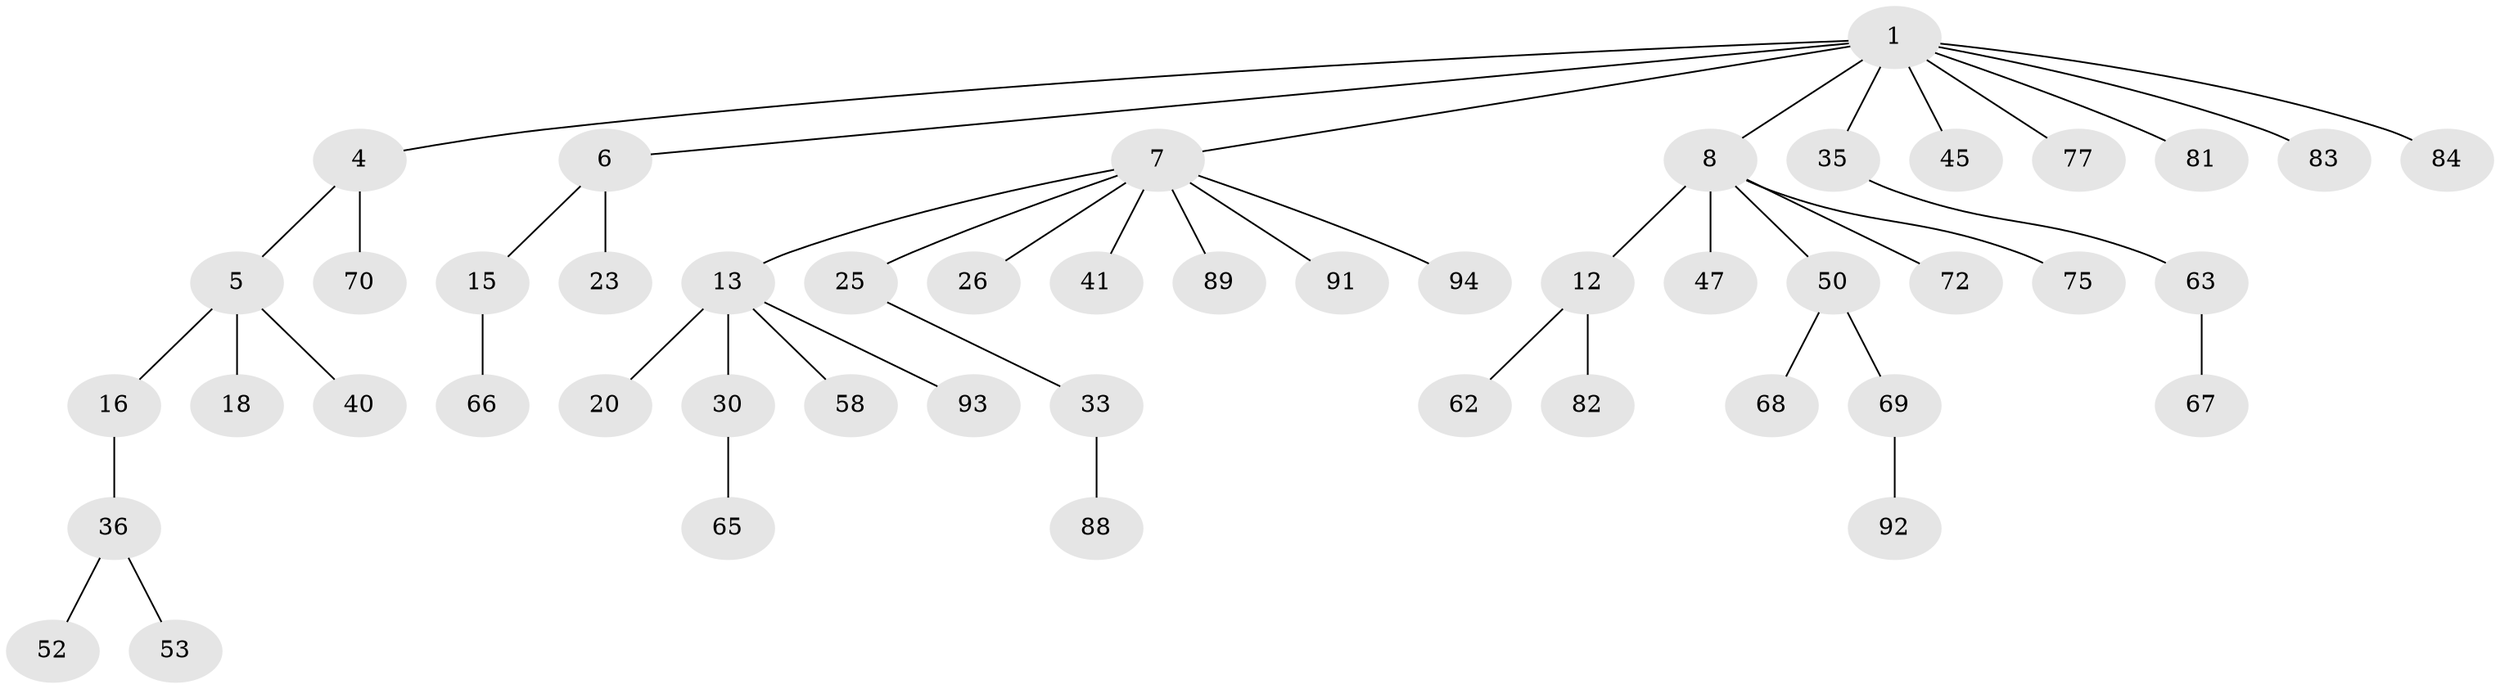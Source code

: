 // original degree distribution, {5: 0.020618556701030927, 4: 0.061855670103092786, 3: 0.18556701030927836, 7: 0.010309278350515464, 1: 0.4845360824742268, 2: 0.2268041237113402, 6: 0.010309278350515464}
// Generated by graph-tools (version 1.1) at 2025/19/03/04/25 18:19:18]
// undirected, 48 vertices, 47 edges
graph export_dot {
graph [start="1"]
  node [color=gray90,style=filled];
  1 [super="+2+28+3"];
  4;
  5;
  6;
  7 [super="+31+9"];
  8 [super="+14+21+38+24+37"];
  12 [super="+56"];
  13 [super="+27+60+46"];
  15 [super="+61+59"];
  16 [super="+32"];
  18;
  20;
  23;
  25;
  26 [super="+55"];
  30 [super="+44"];
  33 [super="+79"];
  35;
  36;
  40;
  41 [super="+74"];
  45;
  47 [super="+49"];
  50 [super="+54"];
  52;
  53;
  58 [super="+95"];
  62 [super="+96"];
  63;
  65;
  66;
  67;
  68;
  69 [super="+71+85"];
  70;
  72 [super="+90"];
  75;
  77;
  81;
  82;
  83;
  84;
  88;
  89;
  91;
  92;
  93;
  94;
  1 -- 8;
  1 -- 77;
  1 -- 4;
  1 -- 6;
  1 -- 7;
  1 -- 81;
  1 -- 83;
  1 -- 35;
  1 -- 84;
  1 -- 45;
  4 -- 5;
  4 -- 70;
  5 -- 16;
  5 -- 18;
  5 -- 40;
  6 -- 15;
  6 -- 23;
  7 -- 89;
  7 -- 41;
  7 -- 94;
  7 -- 25;
  7 -- 26;
  7 -- 91;
  7 -- 13;
  8 -- 12;
  8 -- 72;
  8 -- 50;
  8 -- 47;
  8 -- 75;
  12 -- 82;
  12 -- 62;
  13 -- 20;
  13 -- 93;
  13 -- 58;
  13 -- 30;
  15 -- 66;
  16 -- 36;
  25 -- 33;
  30 -- 65;
  33 -- 88;
  35 -- 63;
  36 -- 52;
  36 -- 53;
  50 -- 68;
  50 -- 69;
  63 -- 67;
  69 -- 92;
}
